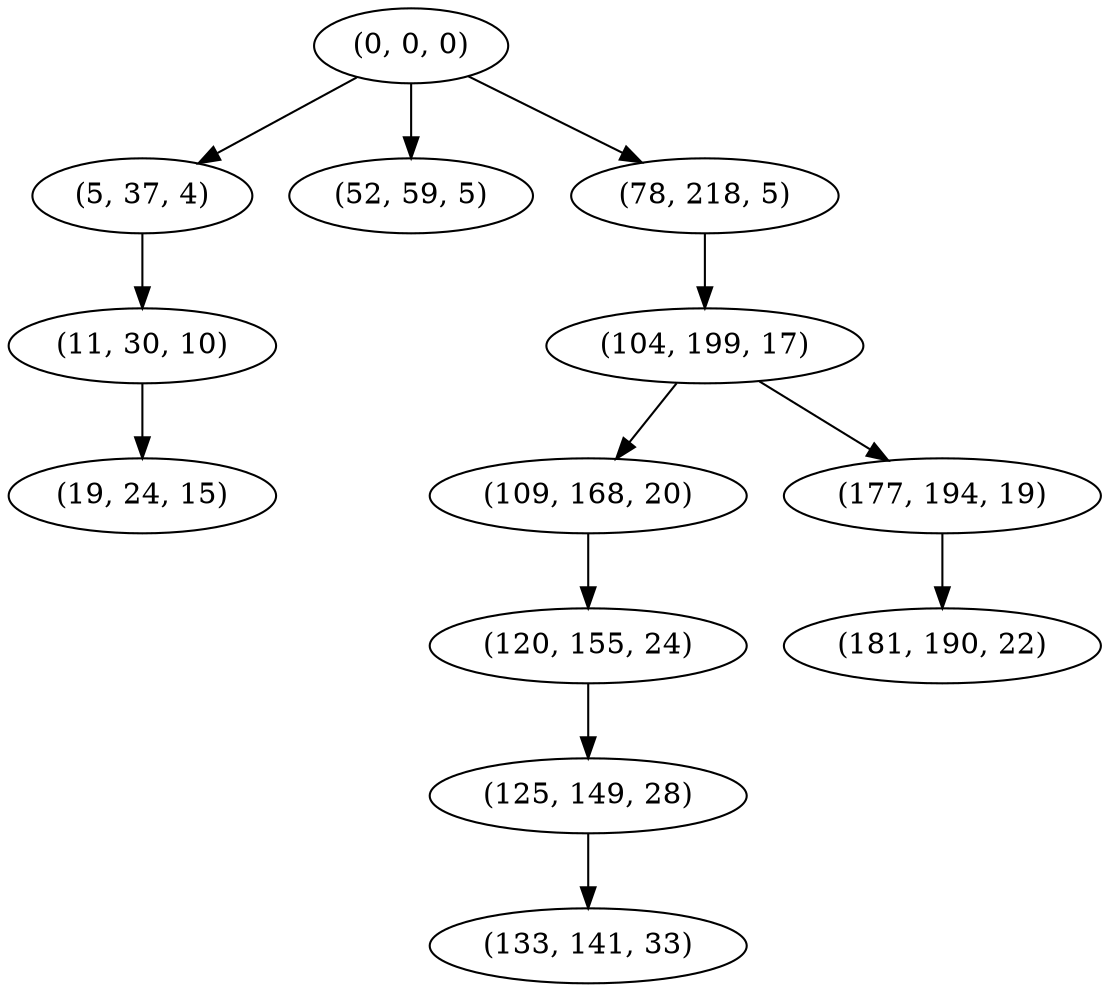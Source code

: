 digraph tree {
    "(0, 0, 0)";
    "(5, 37, 4)";
    "(11, 30, 10)";
    "(19, 24, 15)";
    "(52, 59, 5)";
    "(78, 218, 5)";
    "(104, 199, 17)";
    "(109, 168, 20)";
    "(120, 155, 24)";
    "(125, 149, 28)";
    "(133, 141, 33)";
    "(177, 194, 19)";
    "(181, 190, 22)";
    "(0, 0, 0)" -> "(5, 37, 4)";
    "(0, 0, 0)" -> "(52, 59, 5)";
    "(0, 0, 0)" -> "(78, 218, 5)";
    "(5, 37, 4)" -> "(11, 30, 10)";
    "(11, 30, 10)" -> "(19, 24, 15)";
    "(78, 218, 5)" -> "(104, 199, 17)";
    "(104, 199, 17)" -> "(109, 168, 20)";
    "(104, 199, 17)" -> "(177, 194, 19)";
    "(109, 168, 20)" -> "(120, 155, 24)";
    "(120, 155, 24)" -> "(125, 149, 28)";
    "(125, 149, 28)" -> "(133, 141, 33)";
    "(177, 194, 19)" -> "(181, 190, 22)";
}
